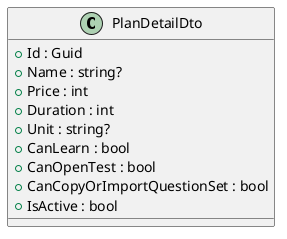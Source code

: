 @startuml
class PlanDetailDto {
    + Id : Guid
    + Name : string?
    + Price : int
    + Duration : int
    + Unit : string?
    + CanLearn : bool
    + CanOpenTest : bool
    + CanCopyOrImportQuestionSet : bool
    + IsActive : bool
}
@enduml